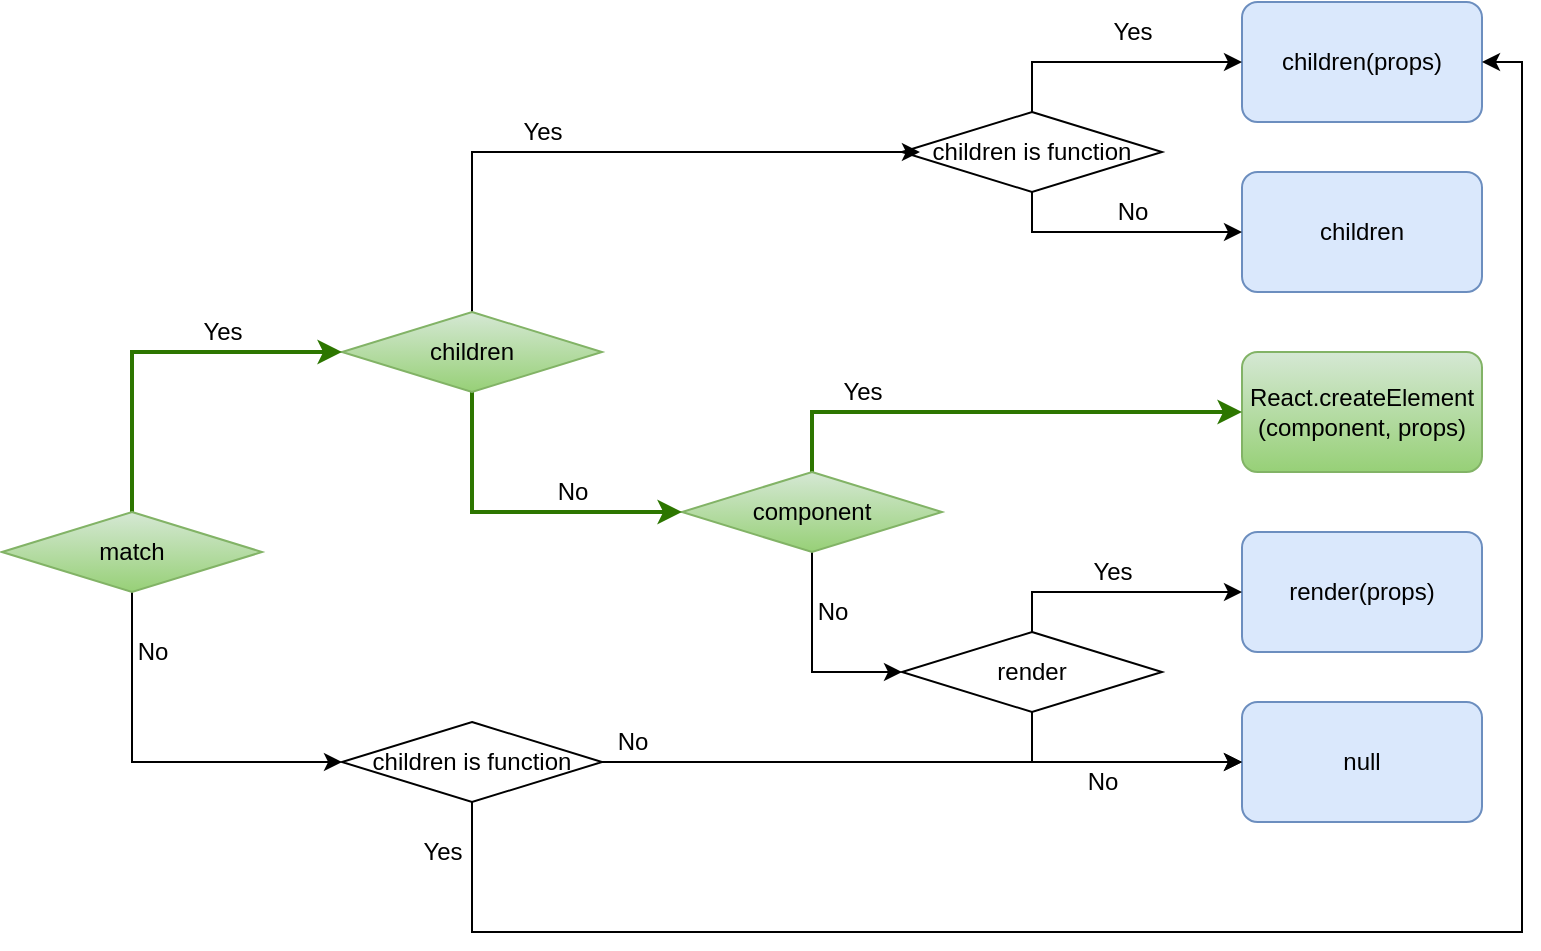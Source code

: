 <mxfile version="14.9.3" type="github">
  <diagram id="C5RBs43oDa-KdzZeNtuy" name="Page-1">
    <mxGraphModel dx="946" dy="614" grid="1" gridSize="10" guides="1" tooltips="1" connect="1" arrows="1" fold="1" page="1" pageScale="1" pageWidth="827" pageHeight="1169" math="0" shadow="0">
      <root>
        <mxCell id="WIyWlLk6GJQsqaUBKTNV-0" />
        <mxCell id="WIyWlLk6GJQsqaUBKTNV-1" parent="WIyWlLk6GJQsqaUBKTNV-0" />
        <mxCell id="k0kh8Ats0GjNNbO5gGzA-10" value="Yes" style="text;html=1;align=center;verticalAlign=middle;resizable=0;points=[];autosize=1;strokeColor=none;" vertex="1" parent="WIyWlLk6GJQsqaUBKTNV-1">
          <mxGeometry x="595" y="80" width="40" height="20" as="geometry" />
        </mxCell>
        <mxCell id="k0kh8Ats0GjNNbO5gGzA-12" value="No" style="text;html=1;align=center;verticalAlign=middle;resizable=0;points=[];autosize=1;strokeColor=none;" vertex="1" parent="WIyWlLk6GJQsqaUBKTNV-1">
          <mxGeometry x="600" y="170" width="30" height="20" as="geometry" />
        </mxCell>
        <mxCell id="k0kh8Ats0GjNNbO5gGzA-35" value="null" style="rounded=1;whiteSpace=wrap;html=1;arcSize=13;fillColor=#dae8fc;strokeColor=#6c8ebf;" vertex="1" parent="WIyWlLk6GJQsqaUBKTNV-1">
          <mxGeometry x="670" y="425" width="120" height="60" as="geometry" />
        </mxCell>
        <mxCell id="k0kh8Ats0GjNNbO5gGzA-37" value="render(props)" style="rounded=1;whiteSpace=wrap;html=1;arcSize=13;fillColor=#dae8fc;strokeColor=#6c8ebf;" vertex="1" parent="WIyWlLk6GJQsqaUBKTNV-1">
          <mxGeometry x="670" y="340" width="120" height="60" as="geometry" />
        </mxCell>
        <mxCell id="k0kh8Ats0GjNNbO5gGzA-38" value="children(props)" style="rounded=1;whiteSpace=wrap;html=1;arcSize=13;fillColor=#dae8fc;strokeColor=#6c8ebf;" vertex="1" parent="WIyWlLk6GJQsqaUBKTNV-1">
          <mxGeometry x="670" y="75" width="120" height="60" as="geometry" />
        </mxCell>
        <mxCell id="k0kh8Ats0GjNNbO5gGzA-39" value="children" style="rounded=1;whiteSpace=wrap;html=1;arcSize=13;fillColor=#dae8fc;strokeColor=#6c8ebf;" vertex="1" parent="WIyWlLk6GJQsqaUBKTNV-1">
          <mxGeometry x="670" y="160" width="120" height="60" as="geometry" />
        </mxCell>
        <mxCell id="k0kh8Ats0GjNNbO5gGzA-40" value="React.createElement&lt;br&gt;(component, props)" style="rounded=1;whiteSpace=wrap;html=1;arcSize=13;fillColor=#d5e8d4;strokeColor=#82b366;gradientColor=#97d077;" vertex="1" parent="WIyWlLk6GJQsqaUBKTNV-1">
          <mxGeometry x="670" y="250" width="120" height="60" as="geometry" />
        </mxCell>
        <mxCell id="k0kh8Ats0GjNNbO5gGzA-44" style="edgeStyle=orthogonalEdgeStyle;rounded=0;orthogonalLoop=1;jettySize=auto;html=1;entryX=0;entryY=0.5;entryDx=0;entryDy=0;exitX=0.5;exitY=0;exitDx=0;exitDy=0;" edge="1" parent="WIyWlLk6GJQsqaUBKTNV-1" source="k0kh8Ats0GjNNbO5gGzA-43" target="k0kh8Ats0GjNNbO5gGzA-38">
          <mxGeometry relative="1" as="geometry" />
        </mxCell>
        <mxCell id="k0kh8Ats0GjNNbO5gGzA-45" style="edgeStyle=orthogonalEdgeStyle;rounded=0;orthogonalLoop=1;jettySize=auto;html=1;exitX=0.5;exitY=1;exitDx=0;exitDy=0;entryX=0;entryY=0.5;entryDx=0;entryDy=0;" edge="1" parent="WIyWlLk6GJQsqaUBKTNV-1" source="k0kh8Ats0GjNNbO5gGzA-43" target="k0kh8Ats0GjNNbO5gGzA-39">
          <mxGeometry relative="1" as="geometry">
            <Array as="points">
              <mxPoint x="565" y="190" />
            </Array>
          </mxGeometry>
        </mxCell>
        <mxCell id="k0kh8Ats0GjNNbO5gGzA-43" value="children is function" style="rhombus;whiteSpace=wrap;html=1;" vertex="1" parent="WIyWlLk6GJQsqaUBKTNV-1">
          <mxGeometry x="500" y="130" width="130" height="40" as="geometry" />
        </mxCell>
        <mxCell id="k0kh8Ats0GjNNbO5gGzA-47" style="edgeStyle=orthogonalEdgeStyle;rounded=0;orthogonalLoop=1;jettySize=auto;html=1;exitX=0.5;exitY=0;exitDx=0;exitDy=0;entryX=0;entryY=0.5;entryDx=0;entryDy=0;fillColor=#60a917;strokeColor=#2D7600;strokeWidth=2;" edge="1" parent="WIyWlLk6GJQsqaUBKTNV-1" source="k0kh8Ats0GjNNbO5gGzA-46" target="k0kh8Ats0GjNNbO5gGzA-40">
          <mxGeometry relative="1" as="geometry" />
        </mxCell>
        <mxCell id="k0kh8Ats0GjNNbO5gGzA-51" style="edgeStyle=orthogonalEdgeStyle;rounded=0;orthogonalLoop=1;jettySize=auto;html=1;exitX=0.5;exitY=1;exitDx=0;exitDy=0;entryX=0;entryY=0.5;entryDx=0;entryDy=0;" edge="1" parent="WIyWlLk6GJQsqaUBKTNV-1" source="k0kh8Ats0GjNNbO5gGzA-46" target="k0kh8Ats0GjNNbO5gGzA-48">
          <mxGeometry relative="1" as="geometry" />
        </mxCell>
        <mxCell id="k0kh8Ats0GjNNbO5gGzA-46" value="component" style="rhombus;whiteSpace=wrap;html=1;gradientColor=#97d077;fillColor=#d5e8d4;strokeColor=#82b366;" vertex="1" parent="WIyWlLk6GJQsqaUBKTNV-1">
          <mxGeometry x="390" y="310" width="130" height="40" as="geometry" />
        </mxCell>
        <mxCell id="k0kh8Ats0GjNNbO5gGzA-49" style="edgeStyle=orthogonalEdgeStyle;rounded=0;orthogonalLoop=1;jettySize=auto;html=1;exitX=0.5;exitY=0;exitDx=0;exitDy=0;entryX=0;entryY=0.5;entryDx=0;entryDy=0;" edge="1" parent="WIyWlLk6GJQsqaUBKTNV-1" source="k0kh8Ats0GjNNbO5gGzA-48" target="k0kh8Ats0GjNNbO5gGzA-37">
          <mxGeometry relative="1" as="geometry" />
        </mxCell>
        <mxCell id="k0kh8Ats0GjNNbO5gGzA-50" style="edgeStyle=orthogonalEdgeStyle;rounded=0;orthogonalLoop=1;jettySize=auto;html=1;exitX=0.5;exitY=1;exitDx=0;exitDy=0;entryX=0;entryY=0.5;entryDx=0;entryDy=0;" edge="1" parent="WIyWlLk6GJQsqaUBKTNV-1" source="k0kh8Ats0GjNNbO5gGzA-48" target="k0kh8Ats0GjNNbO5gGzA-35">
          <mxGeometry relative="1" as="geometry" />
        </mxCell>
        <mxCell id="k0kh8Ats0GjNNbO5gGzA-48" value="render" style="rhombus;whiteSpace=wrap;html=1;" vertex="1" parent="WIyWlLk6GJQsqaUBKTNV-1">
          <mxGeometry x="500" y="390" width="130" height="40" as="geometry" />
        </mxCell>
        <mxCell id="k0kh8Ats0GjNNbO5gGzA-52" value="Yes" style="text;html=1;align=center;verticalAlign=middle;resizable=0;points=[];autosize=1;strokeColor=none;" vertex="1" parent="WIyWlLk6GJQsqaUBKTNV-1">
          <mxGeometry x="460" y="260" width="40" height="20" as="geometry" />
        </mxCell>
        <mxCell id="k0kh8Ats0GjNNbO5gGzA-53" value="No" style="text;html=1;align=center;verticalAlign=middle;resizable=0;points=[];autosize=1;strokeColor=none;" vertex="1" parent="WIyWlLk6GJQsqaUBKTNV-1">
          <mxGeometry x="450" y="370" width="30" height="20" as="geometry" />
        </mxCell>
        <mxCell id="k0kh8Ats0GjNNbO5gGzA-54" value="Yes" style="text;html=1;align=center;verticalAlign=middle;resizable=0;points=[];autosize=1;strokeColor=none;" vertex="1" parent="WIyWlLk6GJQsqaUBKTNV-1">
          <mxGeometry x="585" y="350" width="40" height="20" as="geometry" />
        </mxCell>
        <mxCell id="k0kh8Ats0GjNNbO5gGzA-55" value="No" style="text;html=1;align=center;verticalAlign=middle;resizable=0;points=[];autosize=1;strokeColor=none;" vertex="1" parent="WIyWlLk6GJQsqaUBKTNV-1">
          <mxGeometry x="585" y="455" width="30" height="20" as="geometry" />
        </mxCell>
        <mxCell id="k0kh8Ats0GjNNbO5gGzA-66" style="edgeStyle=orthogonalEdgeStyle;rounded=0;orthogonalLoop=1;jettySize=auto;html=1;entryX=0.069;entryY=0.5;entryDx=0;entryDy=0;entryPerimeter=0;" edge="1" parent="WIyWlLk6GJQsqaUBKTNV-1" source="k0kh8Ats0GjNNbO5gGzA-59" target="k0kh8Ats0GjNNbO5gGzA-43">
          <mxGeometry relative="1" as="geometry">
            <mxPoint x="410" y="150" as="targetPoint" />
            <Array as="points">
              <mxPoint x="285" y="150" />
            </Array>
          </mxGeometry>
        </mxCell>
        <mxCell id="k0kh8Ats0GjNNbO5gGzA-68" style="edgeStyle=orthogonalEdgeStyle;rounded=0;orthogonalLoop=1;jettySize=auto;html=1;entryX=0;entryY=0.5;entryDx=0;entryDy=0;exitX=0.5;exitY=1;exitDx=0;exitDy=0;fillColor=#60a917;strokeColor=#2D7600;strokeWidth=2;" edge="1" parent="WIyWlLk6GJQsqaUBKTNV-1" source="k0kh8Ats0GjNNbO5gGzA-59" target="k0kh8Ats0GjNNbO5gGzA-46">
          <mxGeometry relative="1" as="geometry" />
        </mxCell>
        <mxCell id="k0kh8Ats0GjNNbO5gGzA-59" value="children" style="rhombus;whiteSpace=wrap;html=1;gradientColor=#97d077;fillColor=#d5e8d4;strokeColor=#82b366;" vertex="1" parent="WIyWlLk6GJQsqaUBKTNV-1">
          <mxGeometry x="220" y="230" width="130" height="40" as="geometry" />
        </mxCell>
        <mxCell id="k0kh8Ats0GjNNbO5gGzA-63" style="edgeStyle=orthogonalEdgeStyle;rounded=0;orthogonalLoop=1;jettySize=auto;html=1;exitX=0.5;exitY=0;exitDx=0;exitDy=0;entryX=0;entryY=0.5;entryDx=0;entryDy=0;fillColor=#60a917;strokeColor=#2D7600;strokeWidth=2;" edge="1" parent="WIyWlLk6GJQsqaUBKTNV-1" source="k0kh8Ats0GjNNbO5gGzA-60" target="k0kh8Ats0GjNNbO5gGzA-59">
          <mxGeometry relative="1" as="geometry">
            <Array as="points">
              <mxPoint x="115" y="250" />
            </Array>
          </mxGeometry>
        </mxCell>
        <mxCell id="k0kh8Ats0GjNNbO5gGzA-71" style="edgeStyle=orthogonalEdgeStyle;rounded=0;orthogonalLoop=1;jettySize=auto;html=1;entryX=0;entryY=0.5;entryDx=0;entryDy=0;exitX=0.5;exitY=1;exitDx=0;exitDy=0;" edge="1" parent="WIyWlLk6GJQsqaUBKTNV-1" source="k0kh8Ats0GjNNbO5gGzA-60" target="k0kh8Ats0GjNNbO5gGzA-70">
          <mxGeometry relative="1" as="geometry" />
        </mxCell>
        <mxCell id="k0kh8Ats0GjNNbO5gGzA-60" value="match" style="rhombus;whiteSpace=wrap;html=1;gradientColor=#97d077;fillColor=#d5e8d4;strokeColor=#82b366;" vertex="1" parent="WIyWlLk6GJQsqaUBKTNV-1">
          <mxGeometry x="50" y="330" width="130" height="40" as="geometry" />
        </mxCell>
        <mxCell id="k0kh8Ats0GjNNbO5gGzA-62" value="No" style="text;html=1;align=center;verticalAlign=middle;resizable=0;points=[];autosize=1;strokeColor=none;" vertex="1" parent="WIyWlLk6GJQsqaUBKTNV-1">
          <mxGeometry x="110" y="390" width="30" height="20" as="geometry" />
        </mxCell>
        <mxCell id="k0kh8Ats0GjNNbO5gGzA-64" value="Yes" style="text;html=1;align=center;verticalAlign=middle;resizable=0;points=[];autosize=1;strokeWidth=0;" vertex="1" parent="WIyWlLk6GJQsqaUBKTNV-1">
          <mxGeometry x="140" y="230" width="40" height="20" as="geometry" />
        </mxCell>
        <mxCell id="k0kh8Ats0GjNNbO5gGzA-67" value="Yes" style="text;html=1;align=center;verticalAlign=middle;resizable=0;points=[];autosize=1;strokeColor=none;" vertex="1" parent="WIyWlLk6GJQsqaUBKTNV-1">
          <mxGeometry x="300" y="130" width="40" height="20" as="geometry" />
        </mxCell>
        <mxCell id="k0kh8Ats0GjNNbO5gGzA-69" value="No" style="text;html=1;align=center;verticalAlign=middle;resizable=0;points=[];autosize=1;strokeColor=none;" vertex="1" parent="WIyWlLk6GJQsqaUBKTNV-1">
          <mxGeometry x="320" y="310" width="30" height="20" as="geometry" />
        </mxCell>
        <mxCell id="k0kh8Ats0GjNNbO5gGzA-80" style="edgeStyle=orthogonalEdgeStyle;rounded=0;orthogonalLoop=1;jettySize=auto;html=1;exitX=0.5;exitY=0;exitDx=0;exitDy=0;entryX=1;entryY=0.5;entryDx=0;entryDy=0;" edge="1" parent="WIyWlLk6GJQsqaUBKTNV-1" source="k0kh8Ats0GjNNbO5gGzA-70" target="k0kh8Ats0GjNNbO5gGzA-38">
          <mxGeometry relative="1" as="geometry">
            <mxPoint x="285" y="390" as="targetPoint" />
            <Array as="points">
              <mxPoint x="285" y="540" />
              <mxPoint x="810" y="540" />
              <mxPoint x="810" y="105" />
            </Array>
          </mxGeometry>
        </mxCell>
        <mxCell id="k0kh8Ats0GjNNbO5gGzA-70" value="children is function" style="rhombus;whiteSpace=wrap;html=1;" vertex="1" parent="WIyWlLk6GJQsqaUBKTNV-1">
          <mxGeometry x="220" y="435" width="130" height="40" as="geometry" />
        </mxCell>
        <mxCell id="k0kh8Ats0GjNNbO5gGzA-79" style="edgeStyle=orthogonalEdgeStyle;rounded=0;orthogonalLoop=1;jettySize=auto;html=1;entryX=0;entryY=0.5;entryDx=0;entryDy=0;exitX=1;exitY=0.5;exitDx=0;exitDy=0;" edge="1" parent="WIyWlLk6GJQsqaUBKTNV-1" source="k0kh8Ats0GjNNbO5gGzA-70" target="k0kh8Ats0GjNNbO5gGzA-35">
          <mxGeometry relative="1" as="geometry">
            <mxPoint x="285" y="440" as="sourcePoint" />
            <Array as="points">
              <mxPoint x="350" y="455" />
            </Array>
          </mxGeometry>
        </mxCell>
        <mxCell id="k0kh8Ats0GjNNbO5gGzA-81" value="No" style="text;html=1;align=center;verticalAlign=middle;resizable=0;points=[];autosize=1;strokeColor=none;" vertex="1" parent="WIyWlLk6GJQsqaUBKTNV-1">
          <mxGeometry x="350" y="435" width="30" height="20" as="geometry" />
        </mxCell>
        <mxCell id="k0kh8Ats0GjNNbO5gGzA-82" value="Yes" style="text;html=1;align=center;verticalAlign=middle;resizable=0;points=[];autosize=1;strokeColor=none;" vertex="1" parent="WIyWlLk6GJQsqaUBKTNV-1">
          <mxGeometry x="250" y="490" width="40" height="20" as="geometry" />
        </mxCell>
      </root>
    </mxGraphModel>
  </diagram>
</mxfile>
